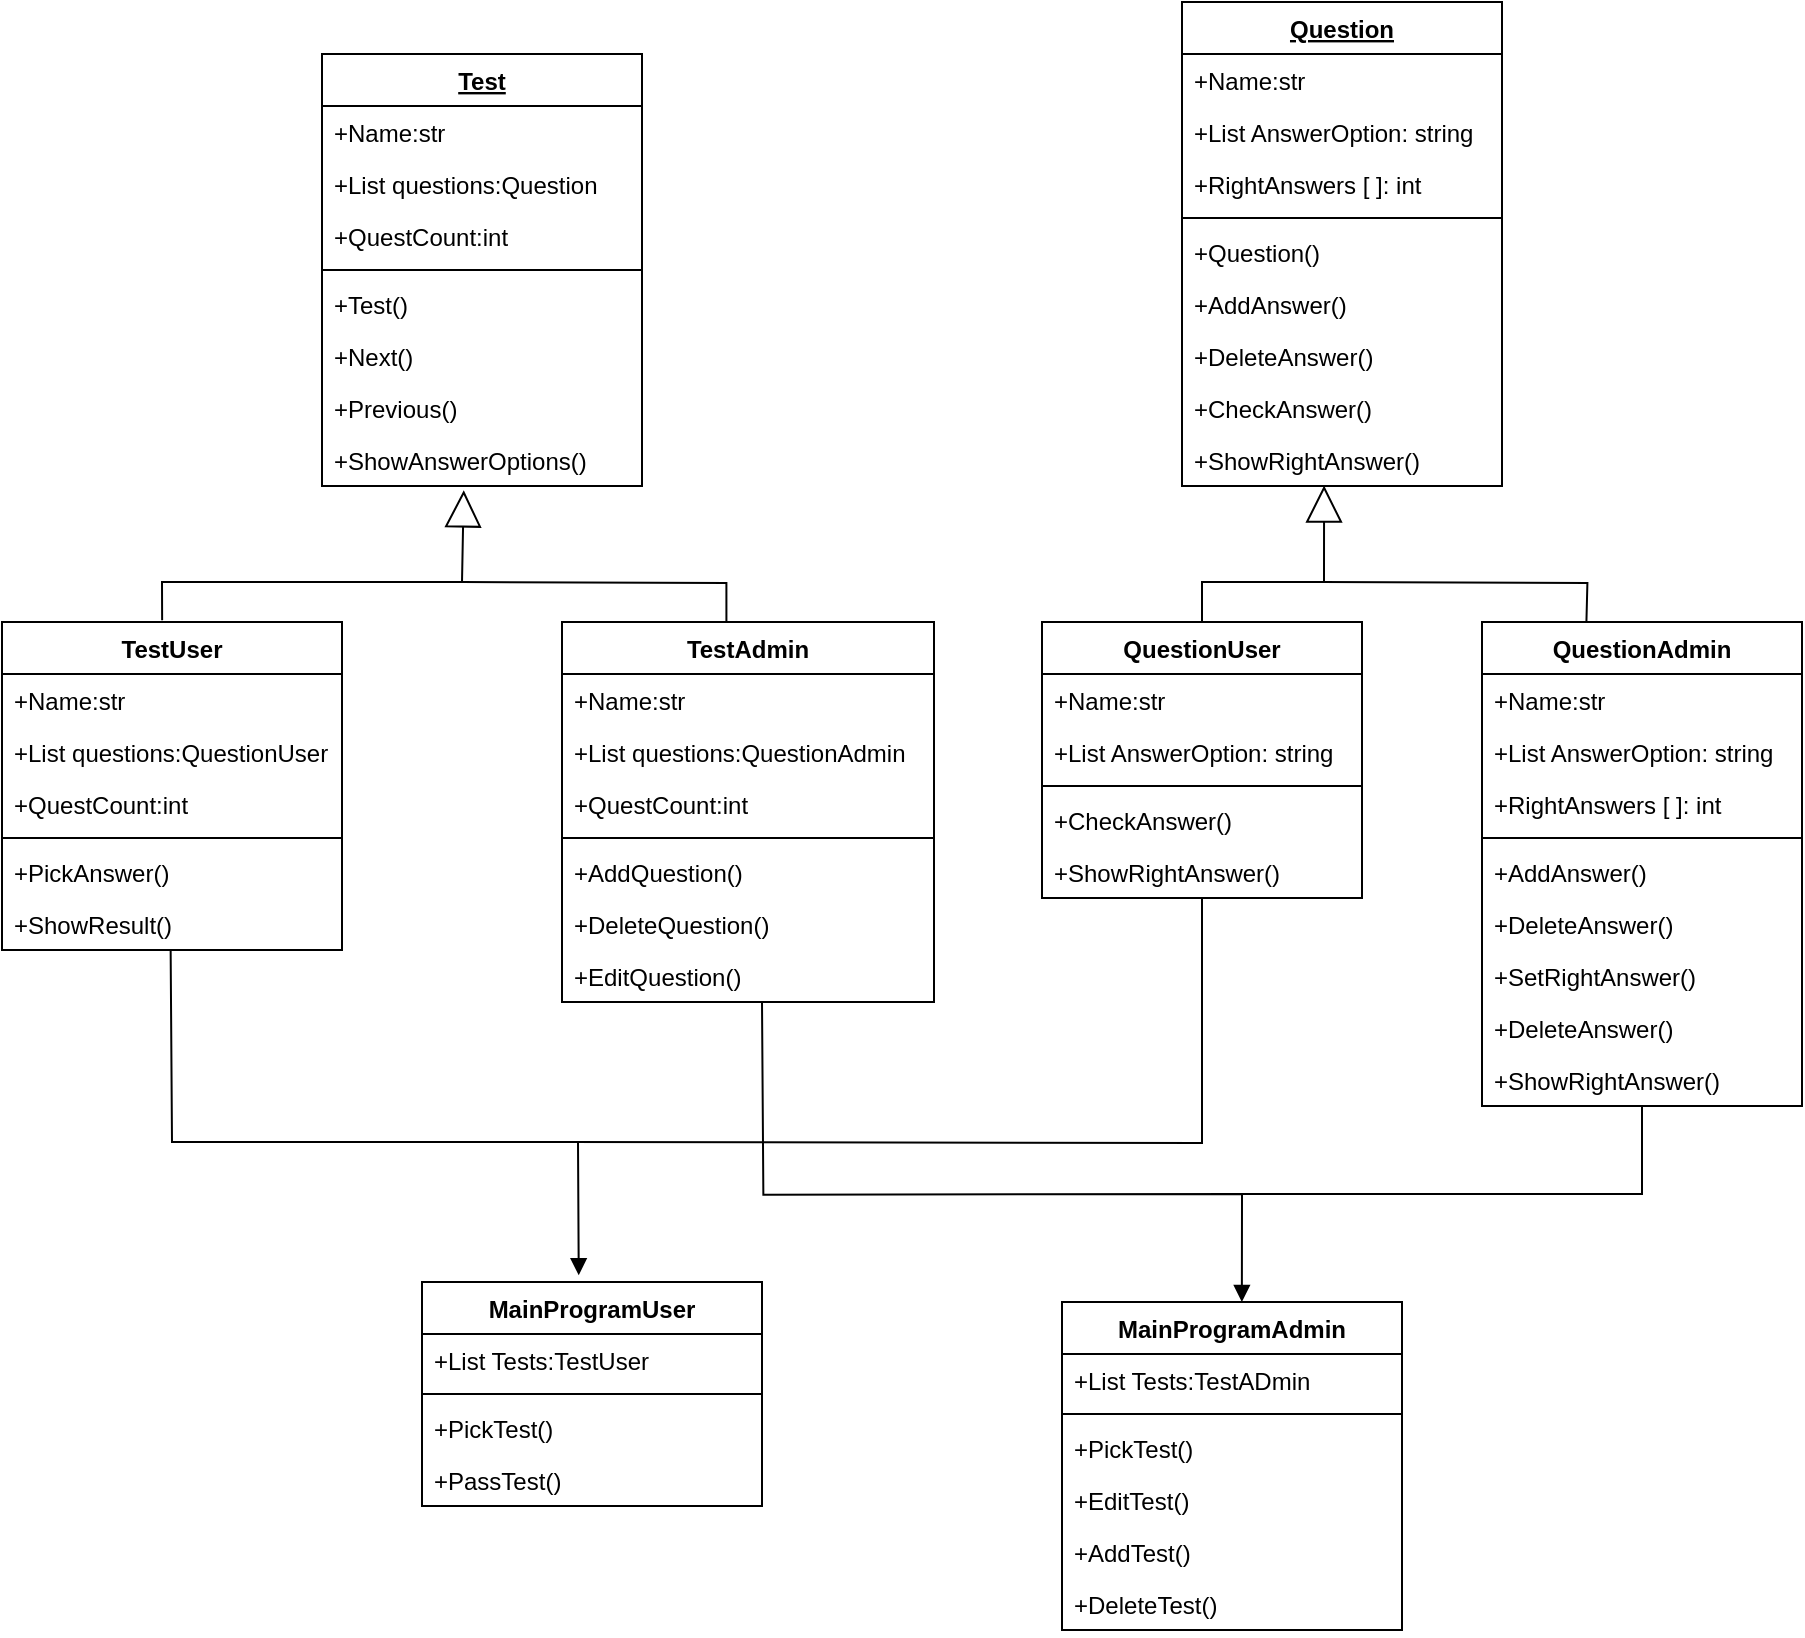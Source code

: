 <mxfile version="20.1.3" type="github">
  <diagram id="z8YXrCSaCa8ObRxsCzkI" name="Страница 1">
    <mxGraphModel dx="1673" dy="829" grid="1" gridSize="10" guides="1" tooltips="1" connect="1" arrows="1" fold="1" page="1" pageScale="1" pageWidth="827" pageHeight="1169" math="0" shadow="0">
      <root>
        <mxCell id="0" />
        <mxCell id="1" parent="0" />
        <mxCell id="1U4gQSFNELl8CgFTKzte-1" value="Test" style="swimlane;fontStyle=5;align=center;verticalAlign=top;childLayout=stackLayout;horizontal=1;startSize=26;horizontalStack=0;resizeParent=1;resizeParentMax=0;resizeLast=0;collapsible=1;marginBottom=0;" vertex="1" parent="1">
          <mxGeometry x="220" y="96" width="160" height="216" as="geometry" />
        </mxCell>
        <mxCell id="1U4gQSFNELl8CgFTKzte-2" value="+Name:str" style="text;strokeColor=none;fillColor=none;align=left;verticalAlign=top;spacingLeft=4;spacingRight=4;overflow=hidden;rotatable=0;points=[[0,0.5],[1,0.5]];portConstraint=eastwest;" vertex="1" parent="1U4gQSFNELl8CgFTKzte-1">
          <mxGeometry y="26" width="160" height="26" as="geometry" />
        </mxCell>
        <mxCell id="1U4gQSFNELl8CgFTKzte-21" value="+List questions:Question" style="text;strokeColor=none;fillColor=none;align=left;verticalAlign=top;spacingLeft=4;spacingRight=4;overflow=hidden;rotatable=0;points=[[0,0.5],[1,0.5]];portConstraint=eastwest;" vertex="1" parent="1U4gQSFNELl8CgFTKzte-1">
          <mxGeometry y="52" width="160" height="26" as="geometry" />
        </mxCell>
        <mxCell id="1U4gQSFNELl8CgFTKzte-22" value="+QuestCount:int" style="text;strokeColor=none;fillColor=none;align=left;verticalAlign=top;spacingLeft=4;spacingRight=4;overflow=hidden;rotatable=0;points=[[0,0.5],[1,0.5]];portConstraint=eastwest;" vertex="1" parent="1U4gQSFNELl8CgFTKzte-1">
          <mxGeometry y="78" width="160" height="26" as="geometry" />
        </mxCell>
        <mxCell id="1U4gQSFNELl8CgFTKzte-3" value="" style="line;strokeWidth=1;fillColor=none;align=left;verticalAlign=middle;spacingTop=-1;spacingLeft=3;spacingRight=3;rotatable=0;labelPosition=right;points=[];portConstraint=eastwest;" vertex="1" parent="1U4gQSFNELl8CgFTKzte-1">
          <mxGeometry y="104" width="160" height="8" as="geometry" />
        </mxCell>
        <mxCell id="1U4gQSFNELl8CgFTKzte-20" value="+Test()" style="text;strokeColor=none;fillColor=none;align=left;verticalAlign=top;spacingLeft=4;spacingRight=4;overflow=hidden;rotatable=0;points=[[0,0.5],[1,0.5]];portConstraint=eastwest;" vertex="1" parent="1U4gQSFNELl8CgFTKzte-1">
          <mxGeometry y="112" width="160" height="26" as="geometry" />
        </mxCell>
        <mxCell id="1U4gQSFNELl8CgFTKzte-62" value="+Next()" style="text;strokeColor=none;fillColor=none;align=left;verticalAlign=top;spacingLeft=4;spacingRight=4;overflow=hidden;rotatable=0;points=[[0,0.5],[1,0.5]];portConstraint=eastwest;" vertex="1" parent="1U4gQSFNELl8CgFTKzte-1">
          <mxGeometry y="138" width="160" height="26" as="geometry" />
        </mxCell>
        <mxCell id="1U4gQSFNELl8CgFTKzte-63" value="+Previous()" style="text;strokeColor=none;fillColor=none;align=left;verticalAlign=top;spacingLeft=4;spacingRight=4;overflow=hidden;rotatable=0;points=[[0,0.5],[1,0.5]];portConstraint=eastwest;" vertex="1" parent="1U4gQSFNELl8CgFTKzte-1">
          <mxGeometry y="164" width="160" height="26" as="geometry" />
        </mxCell>
        <mxCell id="1U4gQSFNELl8CgFTKzte-8" value="+ShowAnswerOptions()" style="text;strokeColor=none;fillColor=none;align=left;verticalAlign=top;spacingLeft=4;spacingRight=4;overflow=hidden;rotatable=0;points=[[0,0.5],[1,0.5]];portConstraint=eastwest;" vertex="1" parent="1U4gQSFNELl8CgFTKzte-1">
          <mxGeometry y="190" width="160" height="26" as="geometry" />
        </mxCell>
        <mxCell id="1U4gQSFNELl8CgFTKzte-23" value="Question" style="swimlane;fontStyle=5;align=center;verticalAlign=top;childLayout=stackLayout;horizontal=1;startSize=26;horizontalStack=0;resizeParent=1;resizeParentMax=0;resizeLast=0;collapsible=1;marginBottom=0;" vertex="1" parent="1">
          <mxGeometry x="650" y="70" width="160" height="242" as="geometry" />
        </mxCell>
        <mxCell id="1U4gQSFNELl8CgFTKzte-24" value="+Name:str" style="text;strokeColor=none;fillColor=none;align=left;verticalAlign=top;spacingLeft=4;spacingRight=4;overflow=hidden;rotatable=0;points=[[0,0.5],[1,0.5]];portConstraint=eastwest;" vertex="1" parent="1U4gQSFNELl8CgFTKzte-23">
          <mxGeometry y="26" width="160" height="26" as="geometry" />
        </mxCell>
        <mxCell id="1U4gQSFNELl8CgFTKzte-25" value="+List AnswerOption: string" style="text;strokeColor=none;fillColor=none;align=left;verticalAlign=top;spacingLeft=4;spacingRight=4;overflow=hidden;rotatable=0;points=[[0,0.5],[1,0.5]];portConstraint=eastwest;" vertex="1" parent="1U4gQSFNELl8CgFTKzte-23">
          <mxGeometry y="52" width="160" height="26" as="geometry" />
        </mxCell>
        <mxCell id="1U4gQSFNELl8CgFTKzte-36" value="+RightAnswers [ ]: int" style="text;strokeColor=none;fillColor=none;align=left;verticalAlign=top;spacingLeft=4;spacingRight=4;overflow=hidden;rotatable=0;points=[[0,0.5],[1,0.5]];portConstraint=eastwest;" vertex="1" parent="1U4gQSFNELl8CgFTKzte-23">
          <mxGeometry y="78" width="160" height="26" as="geometry" />
        </mxCell>
        <mxCell id="1U4gQSFNELl8CgFTKzte-27" value="" style="line;strokeWidth=1;fillColor=none;align=left;verticalAlign=middle;spacingTop=-1;spacingLeft=3;spacingRight=3;rotatable=0;labelPosition=right;points=[];portConstraint=eastwest;" vertex="1" parent="1U4gQSFNELl8CgFTKzte-23">
          <mxGeometry y="104" width="160" height="8" as="geometry" />
        </mxCell>
        <mxCell id="1U4gQSFNELl8CgFTKzte-28" value="+Question()" style="text;strokeColor=none;fillColor=none;align=left;verticalAlign=top;spacingLeft=4;spacingRight=4;overflow=hidden;rotatable=0;points=[[0,0.5],[1,0.5]];portConstraint=eastwest;" vertex="1" parent="1U4gQSFNELl8CgFTKzte-23">
          <mxGeometry y="112" width="160" height="26" as="geometry" />
        </mxCell>
        <mxCell id="1U4gQSFNELl8CgFTKzte-29" value="+AddAnswer()" style="text;strokeColor=none;fillColor=none;align=left;verticalAlign=top;spacingLeft=4;spacingRight=4;overflow=hidden;rotatable=0;points=[[0,0.5],[1,0.5]];portConstraint=eastwest;" vertex="1" parent="1U4gQSFNELl8CgFTKzte-23">
          <mxGeometry y="138" width="160" height="26" as="geometry" />
        </mxCell>
        <mxCell id="1U4gQSFNELl8CgFTKzte-30" value="+DeleteAnswer()" style="text;strokeColor=none;fillColor=none;align=left;verticalAlign=top;spacingLeft=4;spacingRight=4;overflow=hidden;rotatable=0;points=[[0,0.5],[1,0.5]];portConstraint=eastwest;" vertex="1" parent="1U4gQSFNELl8CgFTKzte-23">
          <mxGeometry y="164" width="160" height="26" as="geometry" />
        </mxCell>
        <mxCell id="1U4gQSFNELl8CgFTKzte-37" value="+CheckAnswer()" style="text;strokeColor=none;fillColor=none;align=left;verticalAlign=top;spacingLeft=4;spacingRight=4;overflow=hidden;rotatable=0;points=[[0,0.5],[1,0.5]];portConstraint=eastwest;" vertex="1" parent="1U4gQSFNELl8CgFTKzte-23">
          <mxGeometry y="190" width="160" height="26" as="geometry" />
        </mxCell>
        <mxCell id="1U4gQSFNELl8CgFTKzte-35" value="+ShowRightAnswer()" style="text;strokeColor=none;fillColor=none;align=left;verticalAlign=top;spacingLeft=4;spacingRight=4;overflow=hidden;rotatable=0;points=[[0,0.5],[1,0.5]];portConstraint=eastwest;" vertex="1" parent="1U4gQSFNELl8CgFTKzte-23">
          <mxGeometry y="216" width="160" height="26" as="geometry" />
        </mxCell>
        <mxCell id="1U4gQSFNELl8CgFTKzte-38" value="TestUser" style="swimlane;fontStyle=1;align=center;verticalAlign=top;childLayout=stackLayout;horizontal=1;startSize=26;horizontalStack=0;resizeParent=1;resizeParentMax=0;resizeLast=0;collapsible=1;marginBottom=0;" vertex="1" parent="1">
          <mxGeometry x="60" y="380" width="170" height="164" as="geometry" />
        </mxCell>
        <mxCell id="1U4gQSFNELl8CgFTKzte-39" value="+Name:str" style="text;strokeColor=none;fillColor=none;align=left;verticalAlign=top;spacingLeft=4;spacingRight=4;overflow=hidden;rotatable=0;points=[[0,0.5],[1,0.5]];portConstraint=eastwest;" vertex="1" parent="1U4gQSFNELl8CgFTKzte-38">
          <mxGeometry y="26" width="170" height="26" as="geometry" />
        </mxCell>
        <mxCell id="1U4gQSFNELl8CgFTKzte-40" value="+List questions:QuestionUser" style="text;strokeColor=none;fillColor=none;align=left;verticalAlign=top;spacingLeft=4;spacingRight=4;overflow=hidden;rotatable=0;points=[[0,0.5],[1,0.5]];portConstraint=eastwest;" vertex="1" parent="1U4gQSFNELl8CgFTKzte-38">
          <mxGeometry y="52" width="170" height="26" as="geometry" />
        </mxCell>
        <mxCell id="1U4gQSFNELl8CgFTKzte-41" value="+QuestCount:int" style="text;strokeColor=none;fillColor=none;align=left;verticalAlign=top;spacingLeft=4;spacingRight=4;overflow=hidden;rotatable=0;points=[[0,0.5],[1,0.5]];portConstraint=eastwest;" vertex="1" parent="1U4gQSFNELl8CgFTKzte-38">
          <mxGeometry y="78" width="170" height="26" as="geometry" />
        </mxCell>
        <mxCell id="1U4gQSFNELl8CgFTKzte-42" value="" style="line;strokeWidth=1;fillColor=none;align=left;verticalAlign=middle;spacingTop=-1;spacingLeft=3;spacingRight=3;rotatable=0;labelPosition=right;points=[];portConstraint=eastwest;" vertex="1" parent="1U4gQSFNELl8CgFTKzte-38">
          <mxGeometry y="104" width="170" height="8" as="geometry" />
        </mxCell>
        <mxCell id="1U4gQSFNELl8CgFTKzte-48" value="+PickAnswer()" style="text;strokeColor=none;fillColor=none;align=left;verticalAlign=top;spacingLeft=4;spacingRight=4;overflow=hidden;rotatable=0;points=[[0,0.5],[1,0.5]];portConstraint=eastwest;" vertex="1" parent="1U4gQSFNELl8CgFTKzte-38">
          <mxGeometry y="112" width="170" height="26" as="geometry" />
        </mxCell>
        <mxCell id="1U4gQSFNELl8CgFTKzte-49" value="+ShowResult()" style="text;strokeColor=none;fillColor=none;align=left;verticalAlign=top;spacingLeft=4;spacingRight=4;overflow=hidden;rotatable=0;points=[[0,0.5],[1,0.5]];portConstraint=eastwest;" vertex="1" parent="1U4gQSFNELl8CgFTKzte-38">
          <mxGeometry y="138" width="170" height="26" as="geometry" />
        </mxCell>
        <mxCell id="1U4gQSFNELl8CgFTKzte-50" value="TestAdmin" style="swimlane;fontStyle=1;align=center;verticalAlign=top;childLayout=stackLayout;horizontal=1;startSize=26;horizontalStack=0;resizeParent=1;resizeParentMax=0;resizeLast=0;collapsible=1;marginBottom=0;" vertex="1" parent="1">
          <mxGeometry x="340" y="380" width="186" height="190" as="geometry" />
        </mxCell>
        <mxCell id="1U4gQSFNELl8CgFTKzte-51" value="+Name:str" style="text;strokeColor=none;fillColor=none;align=left;verticalAlign=top;spacingLeft=4;spacingRight=4;overflow=hidden;rotatable=0;points=[[0,0.5],[1,0.5]];portConstraint=eastwest;" vertex="1" parent="1U4gQSFNELl8CgFTKzte-50">
          <mxGeometry y="26" width="186" height="26" as="geometry" />
        </mxCell>
        <mxCell id="1U4gQSFNELl8CgFTKzte-52" value="+List questions:QuestionAdmin" style="text;strokeColor=none;fillColor=none;align=left;verticalAlign=top;spacingLeft=4;spacingRight=4;overflow=hidden;rotatable=0;points=[[0,0.5],[1,0.5]];portConstraint=eastwest;" vertex="1" parent="1U4gQSFNELl8CgFTKzte-50">
          <mxGeometry y="52" width="186" height="26" as="geometry" />
        </mxCell>
        <mxCell id="1U4gQSFNELl8CgFTKzte-53" value="+QuestCount:int" style="text;strokeColor=none;fillColor=none;align=left;verticalAlign=top;spacingLeft=4;spacingRight=4;overflow=hidden;rotatable=0;points=[[0,0.5],[1,0.5]];portConstraint=eastwest;" vertex="1" parent="1U4gQSFNELl8CgFTKzte-50">
          <mxGeometry y="78" width="186" height="26" as="geometry" />
        </mxCell>
        <mxCell id="1U4gQSFNELl8CgFTKzte-54" value="" style="line;strokeWidth=1;fillColor=none;align=left;verticalAlign=middle;spacingTop=-1;spacingLeft=3;spacingRight=3;rotatable=0;labelPosition=right;points=[];portConstraint=eastwest;" vertex="1" parent="1U4gQSFNELl8CgFTKzte-50">
          <mxGeometry y="104" width="186" height="8" as="geometry" />
        </mxCell>
        <mxCell id="1U4gQSFNELl8CgFTKzte-56" value="+AddQuestion()" style="text;strokeColor=none;fillColor=none;align=left;verticalAlign=top;spacingLeft=4;spacingRight=4;overflow=hidden;rotatable=0;points=[[0,0.5],[1,0.5]];portConstraint=eastwest;" vertex="1" parent="1U4gQSFNELl8CgFTKzte-50">
          <mxGeometry y="112" width="186" height="26" as="geometry" />
        </mxCell>
        <mxCell id="1U4gQSFNELl8CgFTKzte-57" value="+DeleteQuestion()" style="text;strokeColor=none;fillColor=none;align=left;verticalAlign=top;spacingLeft=4;spacingRight=4;overflow=hidden;rotatable=0;points=[[0,0.5],[1,0.5]];portConstraint=eastwest;" vertex="1" parent="1U4gQSFNELl8CgFTKzte-50">
          <mxGeometry y="138" width="186" height="26" as="geometry" />
        </mxCell>
        <mxCell id="1U4gQSFNELl8CgFTKzte-64" value="+EditQuestion()" style="text;strokeColor=none;fillColor=none;align=left;verticalAlign=top;spacingLeft=4;spacingRight=4;overflow=hidden;rotatable=0;points=[[0,0.5],[1,0.5]];portConstraint=eastwest;" vertex="1" parent="1U4gQSFNELl8CgFTKzte-50">
          <mxGeometry y="164" width="186" height="26" as="geometry" />
        </mxCell>
        <mxCell id="1U4gQSFNELl8CgFTKzte-65" value="QuestionUser" style="swimlane;fontStyle=1;align=center;verticalAlign=top;childLayout=stackLayout;horizontal=1;startSize=26;horizontalStack=0;resizeParent=1;resizeParentMax=0;resizeLast=0;collapsible=1;marginBottom=0;" vertex="1" parent="1">
          <mxGeometry x="580" y="380" width="160" height="138" as="geometry" />
        </mxCell>
        <mxCell id="1U4gQSFNELl8CgFTKzte-66" value="+Name:str" style="text;strokeColor=none;fillColor=none;align=left;verticalAlign=top;spacingLeft=4;spacingRight=4;overflow=hidden;rotatable=0;points=[[0,0.5],[1,0.5]];portConstraint=eastwest;" vertex="1" parent="1U4gQSFNELl8CgFTKzte-65">
          <mxGeometry y="26" width="160" height="26" as="geometry" />
        </mxCell>
        <mxCell id="1U4gQSFNELl8CgFTKzte-67" value="+List AnswerOption: string" style="text;strokeColor=none;fillColor=none;align=left;verticalAlign=top;spacingLeft=4;spacingRight=4;overflow=hidden;rotatable=0;points=[[0,0.5],[1,0.5]];portConstraint=eastwest;" vertex="1" parent="1U4gQSFNELl8CgFTKzte-65">
          <mxGeometry y="52" width="160" height="26" as="geometry" />
        </mxCell>
        <mxCell id="1U4gQSFNELl8CgFTKzte-69" value="" style="line;strokeWidth=1;fillColor=none;align=left;verticalAlign=middle;spacingTop=-1;spacingLeft=3;spacingRight=3;rotatable=0;labelPosition=right;points=[];portConstraint=eastwest;" vertex="1" parent="1U4gQSFNELl8CgFTKzte-65">
          <mxGeometry y="78" width="160" height="8" as="geometry" />
        </mxCell>
        <mxCell id="1U4gQSFNELl8CgFTKzte-73" value="+CheckAnswer()" style="text;strokeColor=none;fillColor=none;align=left;verticalAlign=top;spacingLeft=4;spacingRight=4;overflow=hidden;rotatable=0;points=[[0,0.5],[1,0.5]];portConstraint=eastwest;" vertex="1" parent="1U4gQSFNELl8CgFTKzte-65">
          <mxGeometry y="86" width="160" height="26" as="geometry" />
        </mxCell>
        <mxCell id="1U4gQSFNELl8CgFTKzte-74" value="+ShowRightAnswer()" style="text;strokeColor=none;fillColor=none;align=left;verticalAlign=top;spacingLeft=4;spacingRight=4;overflow=hidden;rotatable=0;points=[[0,0.5],[1,0.5]];portConstraint=eastwest;" vertex="1" parent="1U4gQSFNELl8CgFTKzte-65">
          <mxGeometry y="112" width="160" height="26" as="geometry" />
        </mxCell>
        <mxCell id="1U4gQSFNELl8CgFTKzte-75" value="QuestionAdmin" style="swimlane;fontStyle=1;align=center;verticalAlign=top;childLayout=stackLayout;horizontal=1;startSize=26;horizontalStack=0;resizeParent=1;resizeParentMax=0;resizeLast=0;collapsible=1;marginBottom=0;" vertex="1" parent="1">
          <mxGeometry x="800" y="380" width="160" height="242" as="geometry" />
        </mxCell>
        <mxCell id="1U4gQSFNELl8CgFTKzte-76" value="+Name:str" style="text;strokeColor=none;fillColor=none;align=left;verticalAlign=top;spacingLeft=4;spacingRight=4;overflow=hidden;rotatable=0;points=[[0,0.5],[1,0.5]];portConstraint=eastwest;" vertex="1" parent="1U4gQSFNELl8CgFTKzte-75">
          <mxGeometry y="26" width="160" height="26" as="geometry" />
        </mxCell>
        <mxCell id="1U4gQSFNELl8CgFTKzte-77" value="+List AnswerOption: string" style="text;strokeColor=none;fillColor=none;align=left;verticalAlign=top;spacingLeft=4;spacingRight=4;overflow=hidden;rotatable=0;points=[[0,0.5],[1,0.5]];portConstraint=eastwest;" vertex="1" parent="1U4gQSFNELl8CgFTKzte-75">
          <mxGeometry y="52" width="160" height="26" as="geometry" />
        </mxCell>
        <mxCell id="1U4gQSFNELl8CgFTKzte-78" value="+RightAnswers [ ]: int" style="text;strokeColor=none;fillColor=none;align=left;verticalAlign=top;spacingLeft=4;spacingRight=4;overflow=hidden;rotatable=0;points=[[0,0.5],[1,0.5]];portConstraint=eastwest;" vertex="1" parent="1U4gQSFNELl8CgFTKzte-75">
          <mxGeometry y="78" width="160" height="26" as="geometry" />
        </mxCell>
        <mxCell id="1U4gQSFNELl8CgFTKzte-79" value="" style="line;strokeWidth=1;fillColor=none;align=left;verticalAlign=middle;spacingTop=-1;spacingLeft=3;spacingRight=3;rotatable=0;labelPosition=right;points=[];portConstraint=eastwest;" vertex="1" parent="1U4gQSFNELl8CgFTKzte-75">
          <mxGeometry y="104" width="160" height="8" as="geometry" />
        </mxCell>
        <mxCell id="1U4gQSFNELl8CgFTKzte-81" value="+AddAnswer()" style="text;strokeColor=none;fillColor=none;align=left;verticalAlign=top;spacingLeft=4;spacingRight=4;overflow=hidden;rotatable=0;points=[[0,0.5],[1,0.5]];portConstraint=eastwest;" vertex="1" parent="1U4gQSFNELl8CgFTKzte-75">
          <mxGeometry y="112" width="160" height="26" as="geometry" />
        </mxCell>
        <mxCell id="1U4gQSFNELl8CgFTKzte-82" value="+DeleteAnswer()" style="text;strokeColor=none;fillColor=none;align=left;verticalAlign=top;spacingLeft=4;spacingRight=4;overflow=hidden;rotatable=0;points=[[0,0.5],[1,0.5]];portConstraint=eastwest;" vertex="1" parent="1U4gQSFNELl8CgFTKzte-75">
          <mxGeometry y="138" width="160" height="26" as="geometry" />
        </mxCell>
        <mxCell id="1U4gQSFNELl8CgFTKzte-85" value="+SetRightAnswer()" style="text;strokeColor=none;fillColor=none;align=left;verticalAlign=top;spacingLeft=4;spacingRight=4;overflow=hidden;rotatable=0;points=[[0,0.5],[1,0.5]];portConstraint=eastwest;" vertex="1" parent="1U4gQSFNELl8CgFTKzte-75">
          <mxGeometry y="164" width="160" height="26" as="geometry" />
        </mxCell>
        <mxCell id="1U4gQSFNELl8CgFTKzte-86" value="+DeleteAnswer()" style="text;strokeColor=none;fillColor=none;align=left;verticalAlign=top;spacingLeft=4;spacingRight=4;overflow=hidden;rotatable=0;points=[[0,0.5],[1,0.5]];portConstraint=eastwest;" vertex="1" parent="1U4gQSFNELl8CgFTKzte-75">
          <mxGeometry y="190" width="160" height="26" as="geometry" />
        </mxCell>
        <mxCell id="1U4gQSFNELl8CgFTKzte-84" value="+ShowRightAnswer()" style="text;strokeColor=none;fillColor=none;align=left;verticalAlign=top;spacingLeft=4;spacingRight=4;overflow=hidden;rotatable=0;points=[[0,0.5],[1,0.5]];portConstraint=eastwest;" vertex="1" parent="1U4gQSFNELl8CgFTKzte-75">
          <mxGeometry y="216" width="160" height="26" as="geometry" />
        </mxCell>
        <mxCell id="1U4gQSFNELl8CgFTKzte-87" value="MainProgramUser" style="swimlane;fontStyle=1;align=center;verticalAlign=top;childLayout=stackLayout;horizontal=1;startSize=26;horizontalStack=0;resizeParent=1;resizeParentMax=0;resizeLast=0;collapsible=1;marginBottom=0;" vertex="1" parent="1">
          <mxGeometry x="270" y="710" width="170" height="112" as="geometry" />
        </mxCell>
        <mxCell id="1U4gQSFNELl8CgFTKzte-89" value="+List Tests:TestUser" style="text;strokeColor=none;fillColor=none;align=left;verticalAlign=top;spacingLeft=4;spacingRight=4;overflow=hidden;rotatable=0;points=[[0,0.5],[1,0.5]];portConstraint=eastwest;" vertex="1" parent="1U4gQSFNELl8CgFTKzte-87">
          <mxGeometry y="26" width="170" height="26" as="geometry" />
        </mxCell>
        <mxCell id="1U4gQSFNELl8CgFTKzte-91" value="" style="line;strokeWidth=1;fillColor=none;align=left;verticalAlign=middle;spacingTop=-1;spacingLeft=3;spacingRight=3;rotatable=0;labelPosition=right;points=[];portConstraint=eastwest;" vertex="1" parent="1U4gQSFNELl8CgFTKzte-87">
          <mxGeometry y="52" width="170" height="8" as="geometry" />
        </mxCell>
        <mxCell id="1U4gQSFNELl8CgFTKzte-96" value="+PickTest()" style="text;strokeColor=none;fillColor=none;align=left;verticalAlign=top;spacingLeft=4;spacingRight=4;overflow=hidden;rotatable=0;points=[[0,0.5],[1,0.5]];portConstraint=eastwest;" vertex="1" parent="1U4gQSFNELl8CgFTKzte-87">
          <mxGeometry y="60" width="170" height="26" as="geometry" />
        </mxCell>
        <mxCell id="1U4gQSFNELl8CgFTKzte-92" value="+PassTest()" style="text;strokeColor=none;fillColor=none;align=left;verticalAlign=top;spacingLeft=4;spacingRight=4;overflow=hidden;rotatable=0;points=[[0,0.5],[1,0.5]];portConstraint=eastwest;" vertex="1" parent="1U4gQSFNELl8CgFTKzte-87">
          <mxGeometry y="86" width="170" height="26" as="geometry" />
        </mxCell>
        <mxCell id="1U4gQSFNELl8CgFTKzte-97" value="" style="endArrow=block;endSize=16;endFill=0;html=1;rounded=0;exitX=0.471;exitY=-0.005;exitDx=0;exitDy=0;exitPerimeter=0;entryX=0.443;entryY=1.083;entryDx=0;entryDy=0;entryPerimeter=0;" edge="1" parent="1" source="1U4gQSFNELl8CgFTKzte-38" target="1U4gQSFNELl8CgFTKzte-8">
          <mxGeometry width="160" relative="1" as="geometry">
            <mxPoint x="90" y="350" as="sourcePoint" />
            <mxPoint x="250" y="350" as="targetPoint" />
            <Array as="points">
              <mxPoint x="140" y="360" />
              <mxPoint x="290" y="360" />
            </Array>
          </mxGeometry>
        </mxCell>
        <mxCell id="1U4gQSFNELl8CgFTKzte-102" value="" style="endArrow=none;html=1;edgeStyle=orthogonalEdgeStyle;rounded=0;entryX=0.442;entryY=-0.002;entryDx=0;entryDy=0;entryPerimeter=0;" edge="1" parent="1" target="1U4gQSFNELl8CgFTKzte-50">
          <mxGeometry relative="1" as="geometry">
            <mxPoint x="290" y="360" as="sourcePoint" />
            <mxPoint x="410" y="360" as="targetPoint" />
          </mxGeometry>
        </mxCell>
        <mxCell id="1U4gQSFNELl8CgFTKzte-105" value="" style="endArrow=block;endSize=16;endFill=0;html=1;rounded=0;exitX=0.5;exitY=0;exitDx=0;exitDy=0;entryX=0.444;entryY=0.992;entryDx=0;entryDy=0;entryPerimeter=0;" edge="1" parent="1" source="1U4gQSFNELl8CgFTKzte-65" target="1U4gQSFNELl8CgFTKzte-35">
          <mxGeometry width="160" relative="1" as="geometry">
            <mxPoint x="589.19" y="380.0" as="sourcePoint" />
            <mxPoint x="740.0" y="314.978" as="targetPoint" />
            <Array as="points">
              <mxPoint x="660" y="360" />
              <mxPoint x="721" y="360" />
            </Array>
          </mxGeometry>
        </mxCell>
        <mxCell id="1U4gQSFNELl8CgFTKzte-106" value="" style="endArrow=none;html=1;edgeStyle=orthogonalEdgeStyle;rounded=0;entryX=0.442;entryY=-0.002;entryDx=0;entryDy=0;entryPerimeter=0;" edge="1" parent="1">
          <mxGeometry relative="1" as="geometry">
            <mxPoint x="720" y="360" as="sourcePoint" />
            <mxPoint x="852.212" y="380" as="targetPoint" />
          </mxGeometry>
        </mxCell>
        <mxCell id="1U4gQSFNELl8CgFTKzte-108" value="MainProgramAdmin" style="swimlane;fontStyle=1;align=center;verticalAlign=top;childLayout=stackLayout;horizontal=1;startSize=26;horizontalStack=0;resizeParent=1;resizeParentMax=0;resizeLast=0;collapsible=1;marginBottom=0;" vertex="1" parent="1">
          <mxGeometry x="590" y="720" width="170" height="164" as="geometry" />
        </mxCell>
        <mxCell id="1U4gQSFNELl8CgFTKzte-109" value="+List Tests:TestADmin" style="text;strokeColor=none;fillColor=none;align=left;verticalAlign=top;spacingLeft=4;spacingRight=4;overflow=hidden;rotatable=0;points=[[0,0.5],[1,0.5]];portConstraint=eastwest;" vertex="1" parent="1U4gQSFNELl8CgFTKzte-108">
          <mxGeometry y="26" width="170" height="26" as="geometry" />
        </mxCell>
        <mxCell id="1U4gQSFNELl8CgFTKzte-110" value="" style="line;strokeWidth=1;fillColor=none;align=left;verticalAlign=middle;spacingTop=-1;spacingLeft=3;spacingRight=3;rotatable=0;labelPosition=right;points=[];portConstraint=eastwest;" vertex="1" parent="1U4gQSFNELl8CgFTKzte-108">
          <mxGeometry y="52" width="170" height="8" as="geometry" />
        </mxCell>
        <mxCell id="1U4gQSFNELl8CgFTKzte-111" value="+PickTest()" style="text;strokeColor=none;fillColor=none;align=left;verticalAlign=top;spacingLeft=4;spacingRight=4;overflow=hidden;rotatable=0;points=[[0,0.5],[1,0.5]];portConstraint=eastwest;" vertex="1" parent="1U4gQSFNELl8CgFTKzte-108">
          <mxGeometry y="60" width="170" height="26" as="geometry" />
        </mxCell>
        <mxCell id="1U4gQSFNELl8CgFTKzte-112" value="+EditTest()" style="text;strokeColor=none;fillColor=none;align=left;verticalAlign=top;spacingLeft=4;spacingRight=4;overflow=hidden;rotatable=0;points=[[0,0.5],[1,0.5]];portConstraint=eastwest;" vertex="1" parent="1U4gQSFNELl8CgFTKzte-108">
          <mxGeometry y="86" width="170" height="26" as="geometry" />
        </mxCell>
        <mxCell id="1U4gQSFNELl8CgFTKzte-113" value="+AddTest()" style="text;strokeColor=none;fillColor=none;align=left;verticalAlign=top;spacingLeft=4;spacingRight=4;overflow=hidden;rotatable=0;points=[[0,0.5],[1,0.5]];portConstraint=eastwest;" vertex="1" parent="1U4gQSFNELl8CgFTKzte-108">
          <mxGeometry y="112" width="170" height="26" as="geometry" />
        </mxCell>
        <mxCell id="1U4gQSFNELl8CgFTKzte-114" value="+DeleteTest()" style="text;strokeColor=none;fillColor=none;align=left;verticalAlign=top;spacingLeft=4;spacingRight=4;overflow=hidden;rotatable=0;points=[[0,0.5],[1,0.5]];portConstraint=eastwest;" vertex="1" parent="1U4gQSFNELl8CgFTKzte-108">
          <mxGeometry y="138" width="170" height="26" as="geometry" />
        </mxCell>
        <mxCell id="1U4gQSFNELl8CgFTKzte-115" value="" style="html=1;verticalAlign=bottom;endArrow=block;rounded=0;exitX=0.496;exitY=0.987;exitDx=0;exitDy=0;exitPerimeter=0;entryX=0.461;entryY=-0.03;entryDx=0;entryDy=0;entryPerimeter=0;" edge="1" parent="1" source="1U4gQSFNELl8CgFTKzte-49" target="1U4gQSFNELl8CgFTKzte-87">
          <mxGeometry x="-1" y="-371" width="80" relative="1" as="geometry">
            <mxPoint x="170" y="630" as="sourcePoint" />
            <mxPoint x="250" y="630" as="targetPoint" />
            <Array as="points">
              <mxPoint x="145" y="640" />
              <mxPoint x="348" y="640" />
            </Array>
            <mxPoint x="-370" y="-351" as="offset" />
          </mxGeometry>
        </mxCell>
        <mxCell id="1U4gQSFNELl8CgFTKzte-116" value="" style="endArrow=none;html=1;edgeStyle=orthogonalEdgeStyle;rounded=0;entryX=0.5;entryY=1;entryDx=0;entryDy=0;" edge="1" parent="1" target="1U4gQSFNELl8CgFTKzte-65">
          <mxGeometry relative="1" as="geometry">
            <mxPoint x="340" y="640" as="sourcePoint" />
            <mxPoint x="580" y="600" as="targetPoint" />
          </mxGeometry>
        </mxCell>
        <mxCell id="1U4gQSFNELl8CgFTKzte-119" value="" style="html=1;verticalAlign=bottom;endArrow=block;rounded=0;exitX=0.496;exitY=0.987;exitDx=0;exitDy=0;exitPerimeter=0;entryX=0.529;entryY=0;entryDx=0;entryDy=0;entryPerimeter=0;" edge="1" parent="1" target="1U4gQSFNELl8CgFTKzte-108">
          <mxGeometry x="-1" y="-371" width="80" relative="1" as="geometry">
            <mxPoint x="440.0" y="570.002" as="sourcePoint" />
            <mxPoint x="644" y="720" as="targetPoint" />
            <Array as="points">
              <mxPoint x="440.68" y="666.34" />
              <mxPoint x="680" y="666" />
            </Array>
            <mxPoint x="-370" y="-351" as="offset" />
          </mxGeometry>
        </mxCell>
        <mxCell id="1U4gQSFNELl8CgFTKzte-120" value="" style="endArrow=none;html=1;edgeStyle=orthogonalEdgeStyle;rounded=0;entryX=0.5;entryY=1.006;entryDx=0;entryDy=0;entryPerimeter=0;" edge="1" parent="1" target="1U4gQSFNELl8CgFTKzte-84">
          <mxGeometry relative="1" as="geometry">
            <mxPoint x="670" y="666" as="sourcePoint" />
            <mxPoint x="990" y="620" as="targetPoint" />
            <Array as="points">
              <mxPoint x="880" y="666" />
            </Array>
          </mxGeometry>
        </mxCell>
      </root>
    </mxGraphModel>
  </diagram>
</mxfile>

